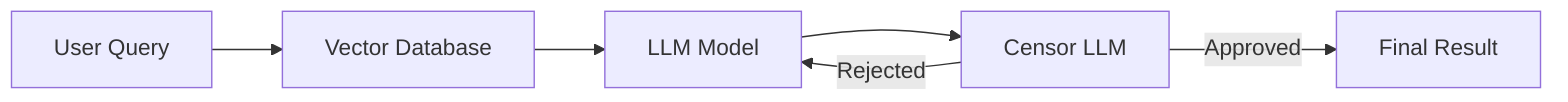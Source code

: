 flowchart LR
    Q[User Query] --> DB[Vector Database]
    DB --> LLM1[LLM Model]
    LLM1 --> C[Censor LLM]
    C --> |Approved| R[Final Result]
    C --> |Rejected| LLM1